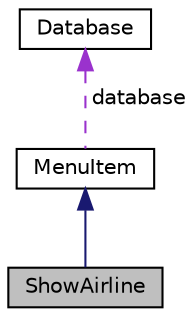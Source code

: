 digraph "ShowAirline"
{
 // LATEX_PDF_SIZE
  edge [fontname="Helvetica",fontsize="10",labelfontname="Helvetica",labelfontsize="10"];
  node [fontname="Helvetica",fontsize="10",shape=record];
  Node1 [label="ShowAirline",height=0.2,width=0.4,color="black", fillcolor="grey75", style="filled", fontcolor="black",tooltip=" "];
  Node2 -> Node1 [dir="back",color="midnightblue",fontsize="10",style="solid",fontname="Helvetica"];
  Node2 [label="MenuItem",height=0.2,width=0.4,color="black", fillcolor="white", style="filled",URL="$class_menu_item.html",tooltip=" "];
  Node3 -> Node2 [dir="back",color="darkorchid3",fontsize="10",style="dashed",label=" database" ,fontname="Helvetica"];
  Node3 [label="Database",height=0.2,width=0.4,color="black", fillcolor="white", style="filled",URL="$class_database.html",tooltip=" "];
}
